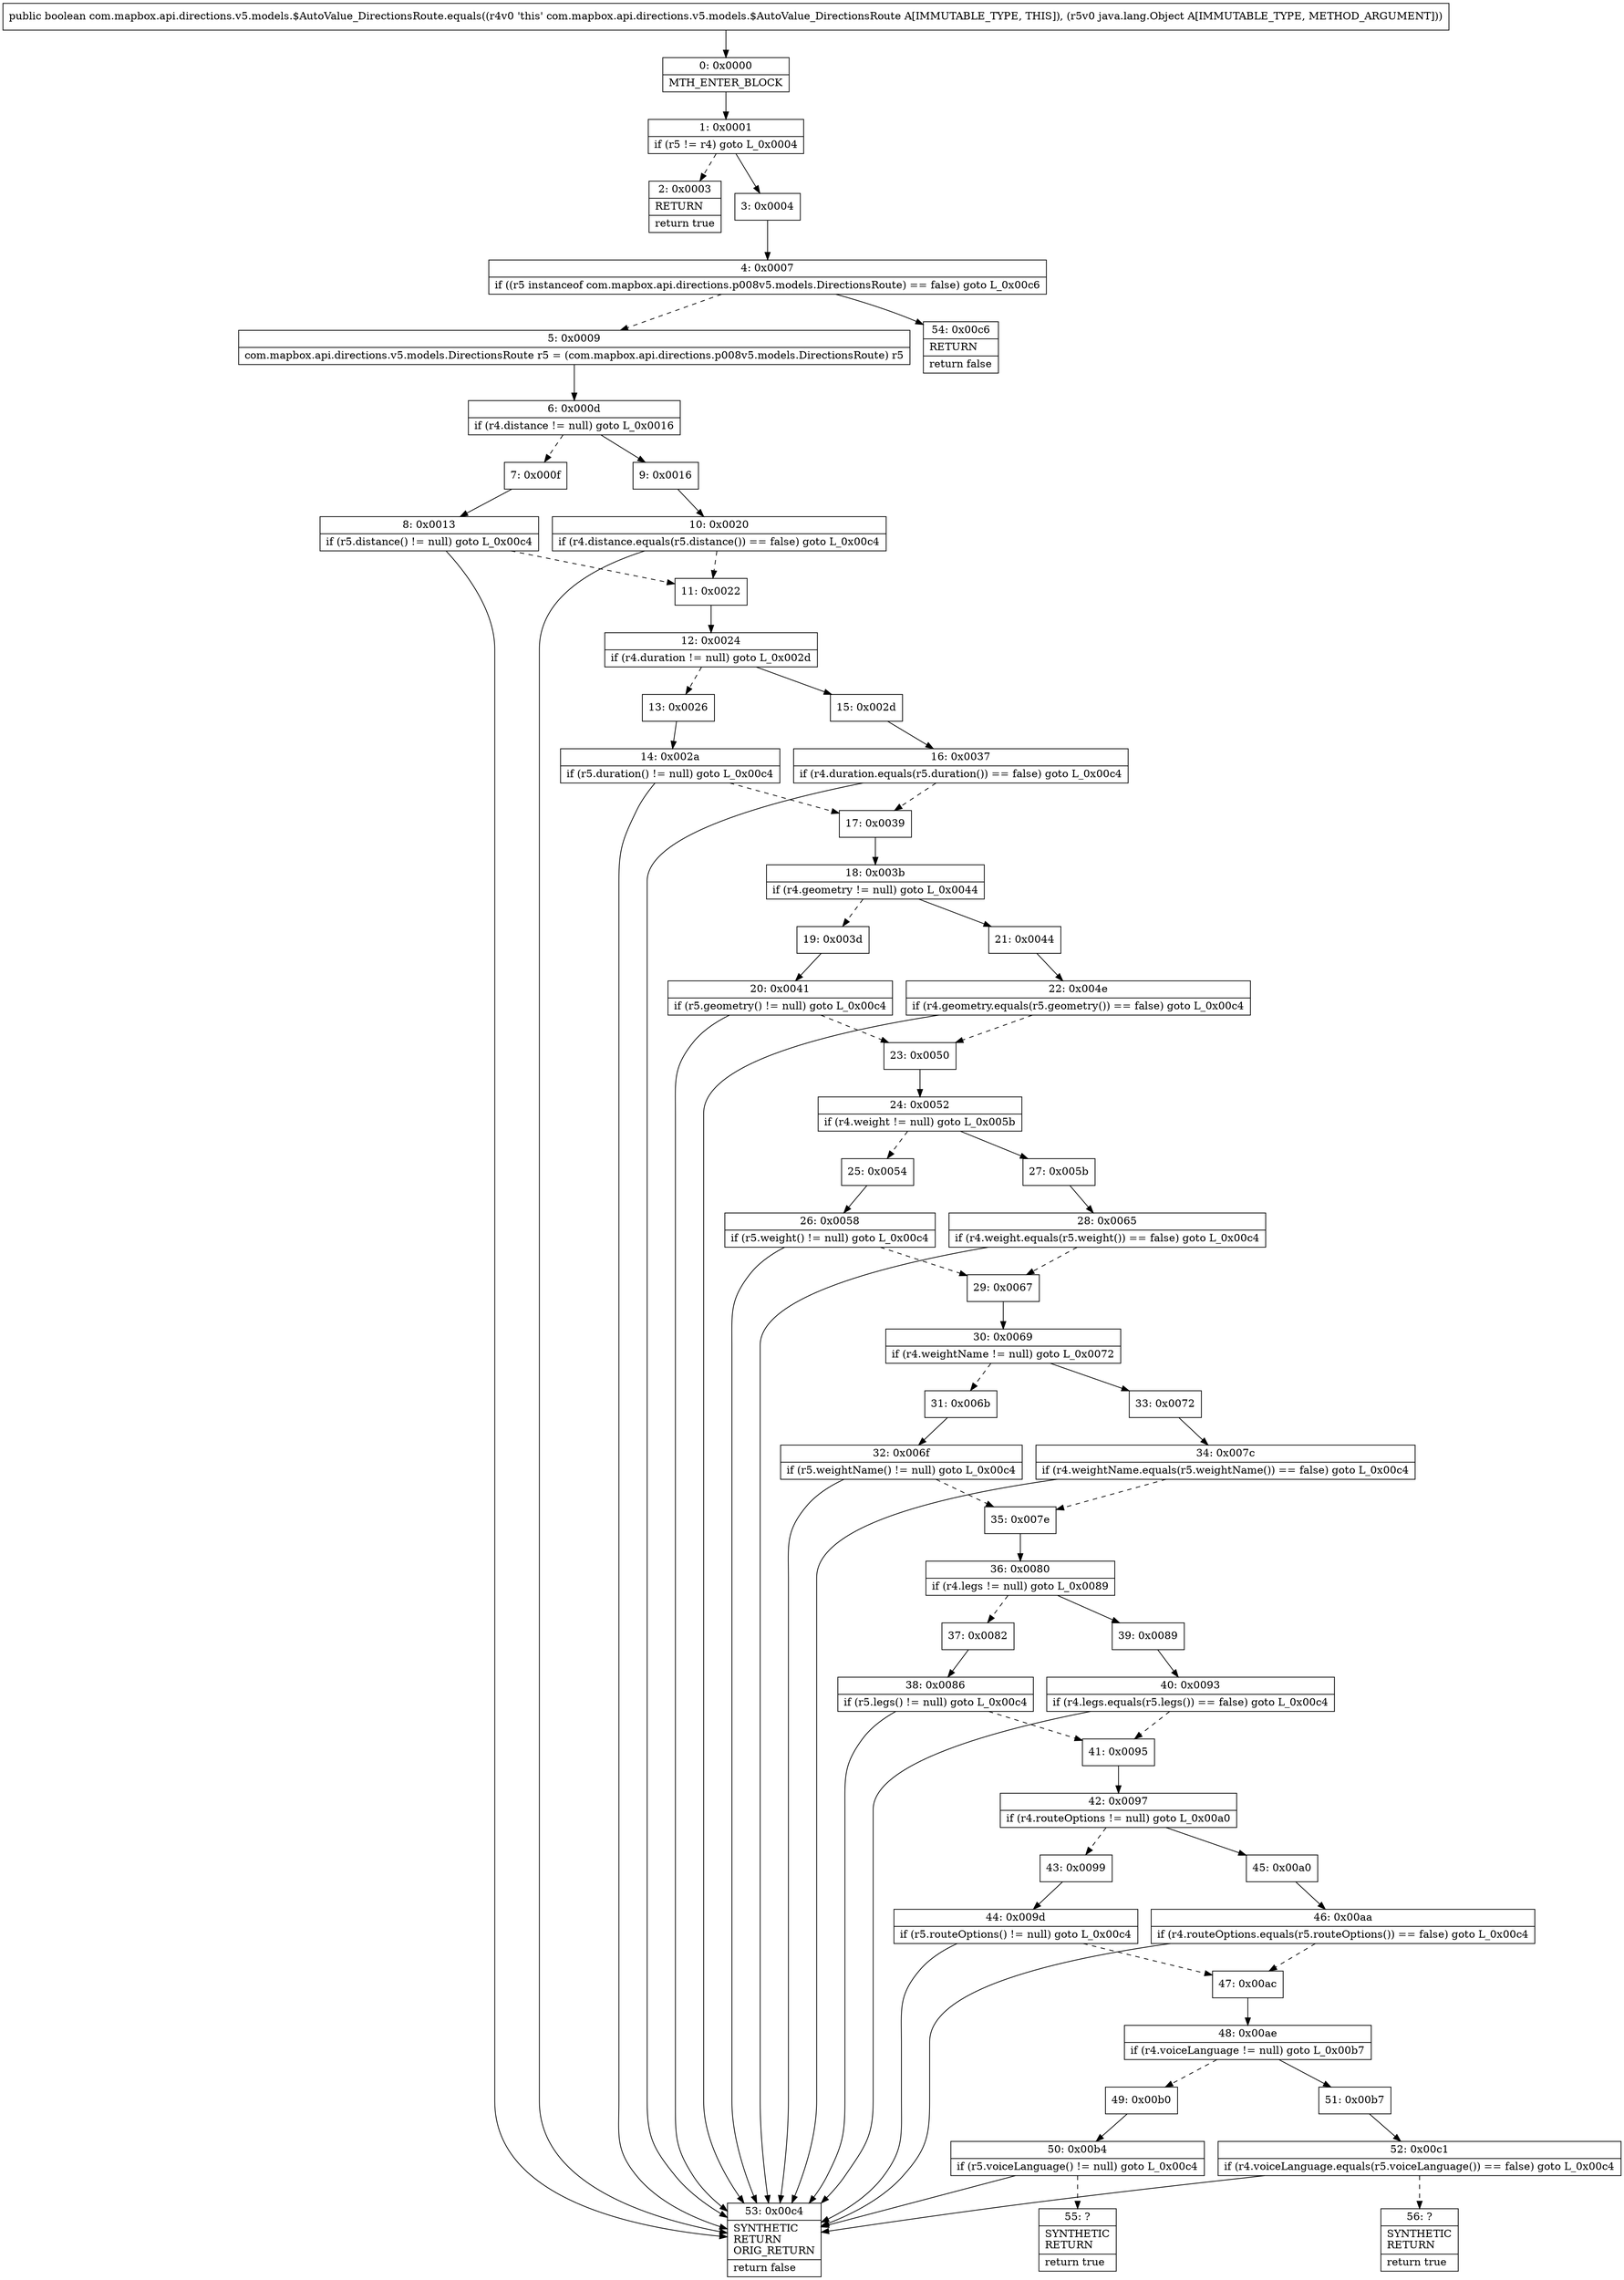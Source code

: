 digraph "CFG forcom.mapbox.api.directions.v5.models.$AutoValue_DirectionsRoute.equals(Ljava\/lang\/Object;)Z" {
Node_0 [shape=record,label="{0\:\ 0x0000|MTH_ENTER_BLOCK\l}"];
Node_1 [shape=record,label="{1\:\ 0x0001|if (r5 != r4) goto L_0x0004\l}"];
Node_2 [shape=record,label="{2\:\ 0x0003|RETURN\l|return true\l}"];
Node_3 [shape=record,label="{3\:\ 0x0004}"];
Node_4 [shape=record,label="{4\:\ 0x0007|if ((r5 instanceof com.mapbox.api.directions.p008v5.models.DirectionsRoute) == false) goto L_0x00c6\l}"];
Node_5 [shape=record,label="{5\:\ 0x0009|com.mapbox.api.directions.v5.models.DirectionsRoute r5 = (com.mapbox.api.directions.p008v5.models.DirectionsRoute) r5\l}"];
Node_6 [shape=record,label="{6\:\ 0x000d|if (r4.distance != null) goto L_0x0016\l}"];
Node_7 [shape=record,label="{7\:\ 0x000f}"];
Node_8 [shape=record,label="{8\:\ 0x0013|if (r5.distance() != null) goto L_0x00c4\l}"];
Node_9 [shape=record,label="{9\:\ 0x0016}"];
Node_10 [shape=record,label="{10\:\ 0x0020|if (r4.distance.equals(r5.distance()) == false) goto L_0x00c4\l}"];
Node_11 [shape=record,label="{11\:\ 0x0022}"];
Node_12 [shape=record,label="{12\:\ 0x0024|if (r4.duration != null) goto L_0x002d\l}"];
Node_13 [shape=record,label="{13\:\ 0x0026}"];
Node_14 [shape=record,label="{14\:\ 0x002a|if (r5.duration() != null) goto L_0x00c4\l}"];
Node_15 [shape=record,label="{15\:\ 0x002d}"];
Node_16 [shape=record,label="{16\:\ 0x0037|if (r4.duration.equals(r5.duration()) == false) goto L_0x00c4\l}"];
Node_17 [shape=record,label="{17\:\ 0x0039}"];
Node_18 [shape=record,label="{18\:\ 0x003b|if (r4.geometry != null) goto L_0x0044\l}"];
Node_19 [shape=record,label="{19\:\ 0x003d}"];
Node_20 [shape=record,label="{20\:\ 0x0041|if (r5.geometry() != null) goto L_0x00c4\l}"];
Node_21 [shape=record,label="{21\:\ 0x0044}"];
Node_22 [shape=record,label="{22\:\ 0x004e|if (r4.geometry.equals(r5.geometry()) == false) goto L_0x00c4\l}"];
Node_23 [shape=record,label="{23\:\ 0x0050}"];
Node_24 [shape=record,label="{24\:\ 0x0052|if (r4.weight != null) goto L_0x005b\l}"];
Node_25 [shape=record,label="{25\:\ 0x0054}"];
Node_26 [shape=record,label="{26\:\ 0x0058|if (r5.weight() != null) goto L_0x00c4\l}"];
Node_27 [shape=record,label="{27\:\ 0x005b}"];
Node_28 [shape=record,label="{28\:\ 0x0065|if (r4.weight.equals(r5.weight()) == false) goto L_0x00c4\l}"];
Node_29 [shape=record,label="{29\:\ 0x0067}"];
Node_30 [shape=record,label="{30\:\ 0x0069|if (r4.weightName != null) goto L_0x0072\l}"];
Node_31 [shape=record,label="{31\:\ 0x006b}"];
Node_32 [shape=record,label="{32\:\ 0x006f|if (r5.weightName() != null) goto L_0x00c4\l}"];
Node_33 [shape=record,label="{33\:\ 0x0072}"];
Node_34 [shape=record,label="{34\:\ 0x007c|if (r4.weightName.equals(r5.weightName()) == false) goto L_0x00c4\l}"];
Node_35 [shape=record,label="{35\:\ 0x007e}"];
Node_36 [shape=record,label="{36\:\ 0x0080|if (r4.legs != null) goto L_0x0089\l}"];
Node_37 [shape=record,label="{37\:\ 0x0082}"];
Node_38 [shape=record,label="{38\:\ 0x0086|if (r5.legs() != null) goto L_0x00c4\l}"];
Node_39 [shape=record,label="{39\:\ 0x0089}"];
Node_40 [shape=record,label="{40\:\ 0x0093|if (r4.legs.equals(r5.legs()) == false) goto L_0x00c4\l}"];
Node_41 [shape=record,label="{41\:\ 0x0095}"];
Node_42 [shape=record,label="{42\:\ 0x0097|if (r4.routeOptions != null) goto L_0x00a0\l}"];
Node_43 [shape=record,label="{43\:\ 0x0099}"];
Node_44 [shape=record,label="{44\:\ 0x009d|if (r5.routeOptions() != null) goto L_0x00c4\l}"];
Node_45 [shape=record,label="{45\:\ 0x00a0}"];
Node_46 [shape=record,label="{46\:\ 0x00aa|if (r4.routeOptions.equals(r5.routeOptions()) == false) goto L_0x00c4\l}"];
Node_47 [shape=record,label="{47\:\ 0x00ac}"];
Node_48 [shape=record,label="{48\:\ 0x00ae|if (r4.voiceLanguage != null) goto L_0x00b7\l}"];
Node_49 [shape=record,label="{49\:\ 0x00b0}"];
Node_50 [shape=record,label="{50\:\ 0x00b4|if (r5.voiceLanguage() != null) goto L_0x00c4\l}"];
Node_51 [shape=record,label="{51\:\ 0x00b7}"];
Node_52 [shape=record,label="{52\:\ 0x00c1|if (r4.voiceLanguage.equals(r5.voiceLanguage()) == false) goto L_0x00c4\l}"];
Node_53 [shape=record,label="{53\:\ 0x00c4|SYNTHETIC\lRETURN\lORIG_RETURN\l|return false\l}"];
Node_54 [shape=record,label="{54\:\ 0x00c6|RETURN\l|return false\l}"];
Node_55 [shape=record,label="{55\:\ ?|SYNTHETIC\lRETURN\l|return true\l}"];
Node_56 [shape=record,label="{56\:\ ?|SYNTHETIC\lRETURN\l|return true\l}"];
MethodNode[shape=record,label="{public boolean com.mapbox.api.directions.v5.models.$AutoValue_DirectionsRoute.equals((r4v0 'this' com.mapbox.api.directions.v5.models.$AutoValue_DirectionsRoute A[IMMUTABLE_TYPE, THIS]), (r5v0 java.lang.Object A[IMMUTABLE_TYPE, METHOD_ARGUMENT])) }"];
MethodNode -> Node_0;
Node_0 -> Node_1;
Node_1 -> Node_2[style=dashed];
Node_1 -> Node_3;
Node_3 -> Node_4;
Node_4 -> Node_5[style=dashed];
Node_4 -> Node_54;
Node_5 -> Node_6;
Node_6 -> Node_7[style=dashed];
Node_6 -> Node_9;
Node_7 -> Node_8;
Node_8 -> Node_53;
Node_8 -> Node_11[style=dashed];
Node_9 -> Node_10;
Node_10 -> Node_11[style=dashed];
Node_10 -> Node_53;
Node_11 -> Node_12;
Node_12 -> Node_13[style=dashed];
Node_12 -> Node_15;
Node_13 -> Node_14;
Node_14 -> Node_53;
Node_14 -> Node_17[style=dashed];
Node_15 -> Node_16;
Node_16 -> Node_17[style=dashed];
Node_16 -> Node_53;
Node_17 -> Node_18;
Node_18 -> Node_19[style=dashed];
Node_18 -> Node_21;
Node_19 -> Node_20;
Node_20 -> Node_53;
Node_20 -> Node_23[style=dashed];
Node_21 -> Node_22;
Node_22 -> Node_23[style=dashed];
Node_22 -> Node_53;
Node_23 -> Node_24;
Node_24 -> Node_25[style=dashed];
Node_24 -> Node_27;
Node_25 -> Node_26;
Node_26 -> Node_53;
Node_26 -> Node_29[style=dashed];
Node_27 -> Node_28;
Node_28 -> Node_29[style=dashed];
Node_28 -> Node_53;
Node_29 -> Node_30;
Node_30 -> Node_31[style=dashed];
Node_30 -> Node_33;
Node_31 -> Node_32;
Node_32 -> Node_53;
Node_32 -> Node_35[style=dashed];
Node_33 -> Node_34;
Node_34 -> Node_35[style=dashed];
Node_34 -> Node_53;
Node_35 -> Node_36;
Node_36 -> Node_37[style=dashed];
Node_36 -> Node_39;
Node_37 -> Node_38;
Node_38 -> Node_53;
Node_38 -> Node_41[style=dashed];
Node_39 -> Node_40;
Node_40 -> Node_41[style=dashed];
Node_40 -> Node_53;
Node_41 -> Node_42;
Node_42 -> Node_43[style=dashed];
Node_42 -> Node_45;
Node_43 -> Node_44;
Node_44 -> Node_53;
Node_44 -> Node_47[style=dashed];
Node_45 -> Node_46;
Node_46 -> Node_47[style=dashed];
Node_46 -> Node_53;
Node_47 -> Node_48;
Node_48 -> Node_49[style=dashed];
Node_48 -> Node_51;
Node_49 -> Node_50;
Node_50 -> Node_53;
Node_50 -> Node_55[style=dashed];
Node_51 -> Node_52;
Node_52 -> Node_53;
Node_52 -> Node_56[style=dashed];
}

